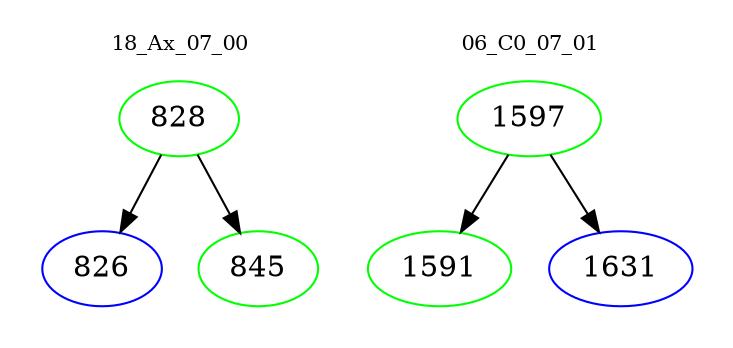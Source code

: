 digraph{
subgraph cluster_0 {
color = white
label = "18_Ax_07_00";
fontsize=10;
T0_828 [label="828", color="green"]
T0_828 -> T0_826 [color="black"]
T0_826 [label="826", color="blue"]
T0_828 -> T0_845 [color="black"]
T0_845 [label="845", color="green"]
}
subgraph cluster_1 {
color = white
label = "06_C0_07_01";
fontsize=10;
T1_1597 [label="1597", color="green"]
T1_1597 -> T1_1591 [color="black"]
T1_1591 [label="1591", color="green"]
T1_1597 -> T1_1631 [color="black"]
T1_1631 [label="1631", color="blue"]
}
}
